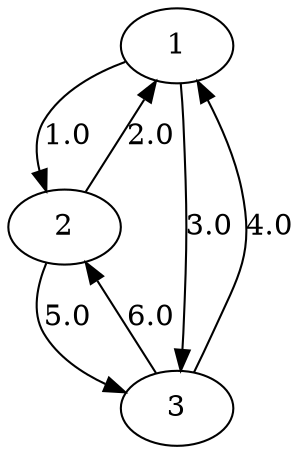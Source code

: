 digraph {
1 -> 2 [label="1.0"];
1 -> 3 [label="3.0"];
2 -> 1 [label="2.0"];
2 -> 3 [label="5.0"];
3 -> 1 [label="4.0"];
3 -> 2 [label="6.0"];
}
